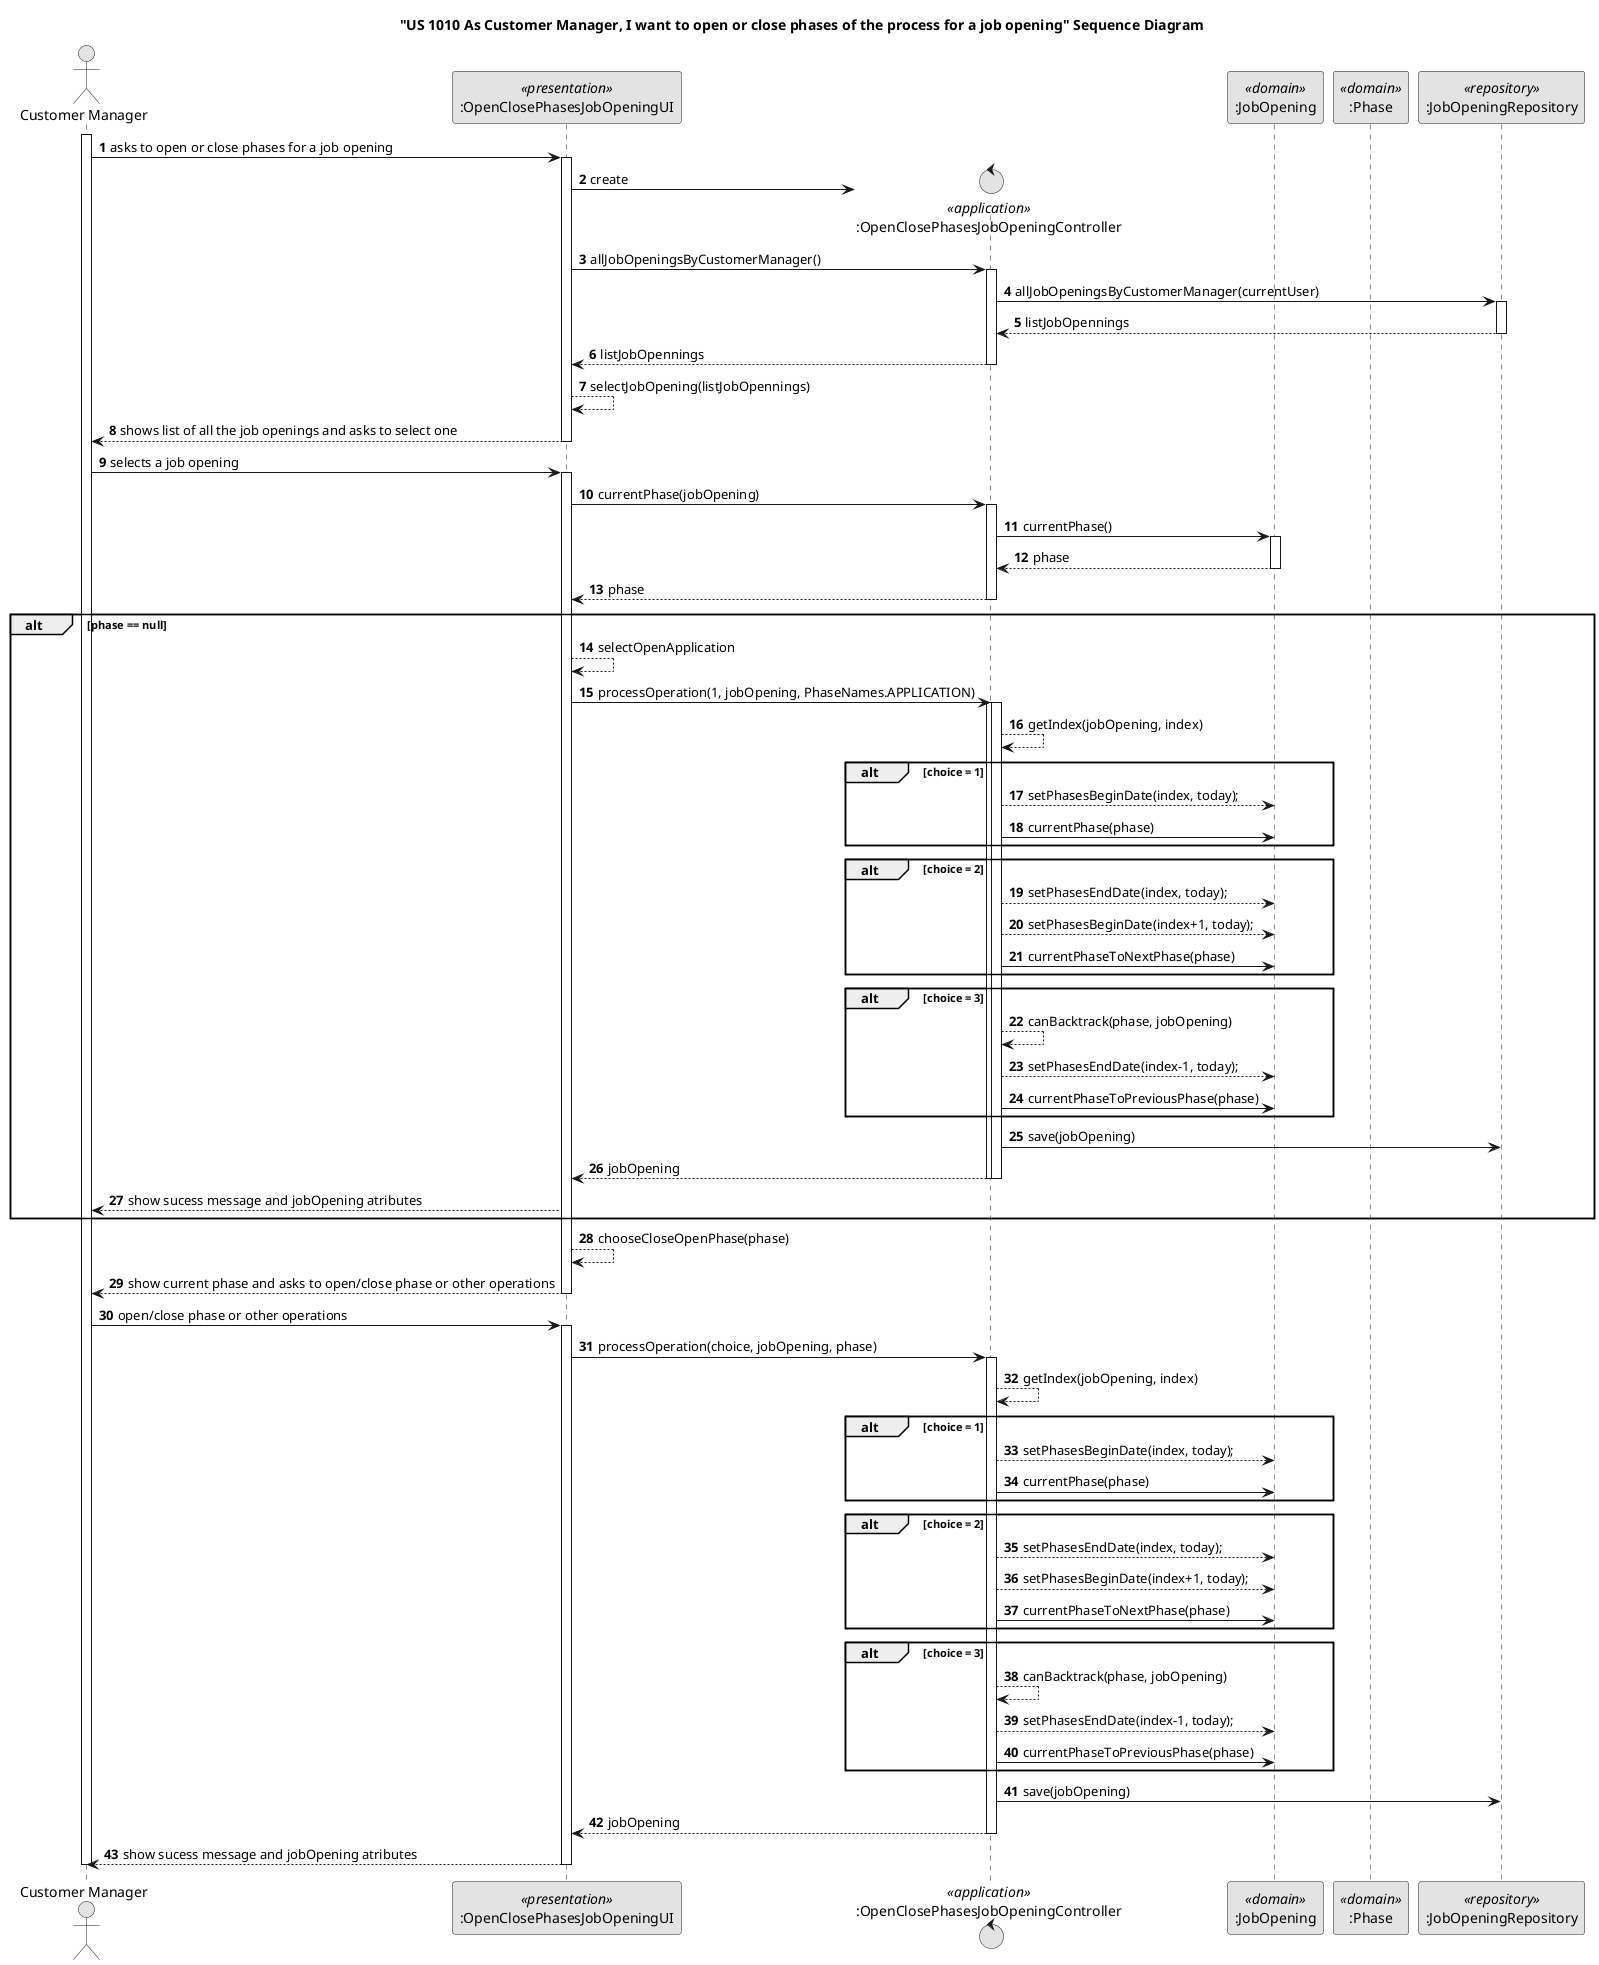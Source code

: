 @startuml
skinparam monochrome true
skinparam packageStyle rectangle
skinparam shadowing false

autonumber

title "US 1010 As Customer Manager, I want to open or close phases of the process for a job opening" Sequence Diagram
'hide footbox
actor "Customer Manager" as CM
participant ":OpenClosePhasesJobOpeningUI" as UI <<presentation>>
control ":OpenClosePhasesJobOpeningController" as CTRL <<application>>
participant ":JobOpening" as JobOpening <<domain>>
participant ":Phase" as Phase <<domain>>
participant ":JobOpeningRepository" as JobOpeningRepository  <<repository>>


activate CM

    CM -> UI : asks to open or close phases for a job opening

    activate UI

        UI -> CTRL** : create


        UI -> CTRL : allJobOpeningsByCustomerManager()
        activate CTRL
            CTRL-> JobOpeningRepository : allJobOpeningsByCustomerManager(currentUser)

            activate JobOpeningRepository

            JobOpeningRepository--> CTRL : listJobOpennings


            deactivate JobOpeningRepository

            CTRL--> UI : listJobOpennings
             deactivate CTRL

            UI-->UI : selectJobOpening(listJobOpennings)




        UI --> CM : shows list of all the job openings and asks to select one

    deactivate UI

    CM -> UI : selects a job opening
    activate UI

    UI->CTRL : currentPhase(jobOpening)

    activate CTRL

    CTRL-> JobOpening : currentPhase()

    activate JobOpening

    JobOpening--> CTRL : phase

    deactivate JobOpening
'
'     CTRL-> JobOpening : getPhaseOperations(jobOpening, phase)
'
'        activate JobOpening
'
'        JobOpening--> CTRL : operations/justification
'
'        deactivate JobOpening

        CTRL --> UI : phase


    deactivate CTRL

    alt phase == null

    UI-->UI: selectOpenApplication



    UI->CTRL: processOperation(1, jobOpening, PhaseNames.APPLICATION)
    activate CTRL

    activate CTRL
            CTRL-->CTRL : getIndex(jobOpening, index)


            alt choice = 1

            CTRL--> JobOpening : setPhasesBeginDate(index, today);

            CTRL-> JobOpening : currentPhase(phase)
            end alt


            alt choice = 2

            CTRL--> JobOpening : setPhasesEndDate(index, today);

            CTRL--> JobOpening : setPhasesBeginDate(index+1, today);

            CTRL-> JobOpening : currentPhaseToNextPhase(phase)
            end alt


            alt choice = 3
            CTRL-->CTRL : canBacktrack(phase, jobOpening)

            CTRL--> JobOpening : setPhasesEndDate(index-1, today);

            CTRL-> JobOpening : currentPhaseToPreviousPhase(phase)
            end alt

            CTRL-> JobOpeningRepository : save(jobOpening)

            CTRL--> UI : jobOpening

            deactivate CTRL

    deactivate CTRL

     UI--> CM : show sucess message and jobOpening atributes





    end alt

        UI-->UI:chooseCloseOpenPhase(phase)


        UI --> CM : show current phase and asks to open/close phase or other operations

    deactivate UI

        CM -> UI : open/close phase or other operations

        activate UI



        UI-> CTRL : processOperation(choice, jobOpening, phase)



        activate CTRL
        CTRL-->CTRL : getIndex(jobOpening, index)


        alt choice = 1

        CTRL--> JobOpening : setPhasesBeginDate(index, today);

        CTRL-> JobOpening : currentPhase(phase)
        end alt


        alt choice = 2

        CTRL--> JobOpening : setPhasesEndDate(index, today);

        CTRL--> JobOpening : setPhasesBeginDate(index+1, today);

        CTRL-> JobOpening : currentPhaseToNextPhase(phase)
        end alt


        alt choice = 3
        CTRL-->CTRL : canBacktrack(phase, jobOpening)

        CTRL--> JobOpening : setPhasesEndDate(index-1, today);

        CTRL-> JobOpening : currentPhaseToPreviousPhase(phase)
        end alt

        CTRL-> JobOpeningRepository : save(jobOpening)

        CTRL--> UI : jobOpening

        deactivate CTRL



    UI--> CM : show sucess message and jobOpening atributes



    deactivate UI
deactivate CM

@enduml